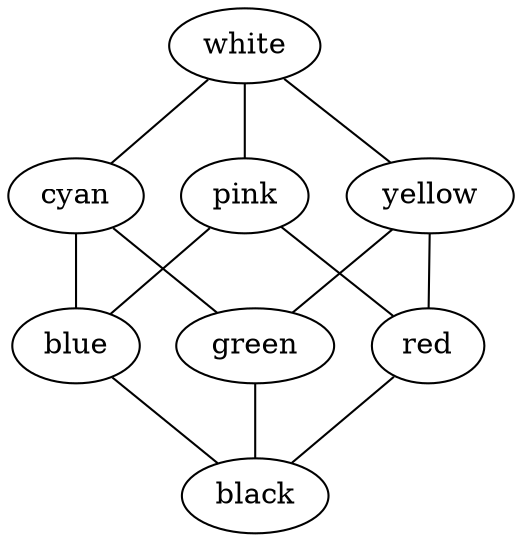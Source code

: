 graph {


    white -- cyan -- blue
    white -- yellow -- green
    white -- pink -- red

    cyan -- green -- black
    yellow -- red -- black
    pink -- blue -- black
}
